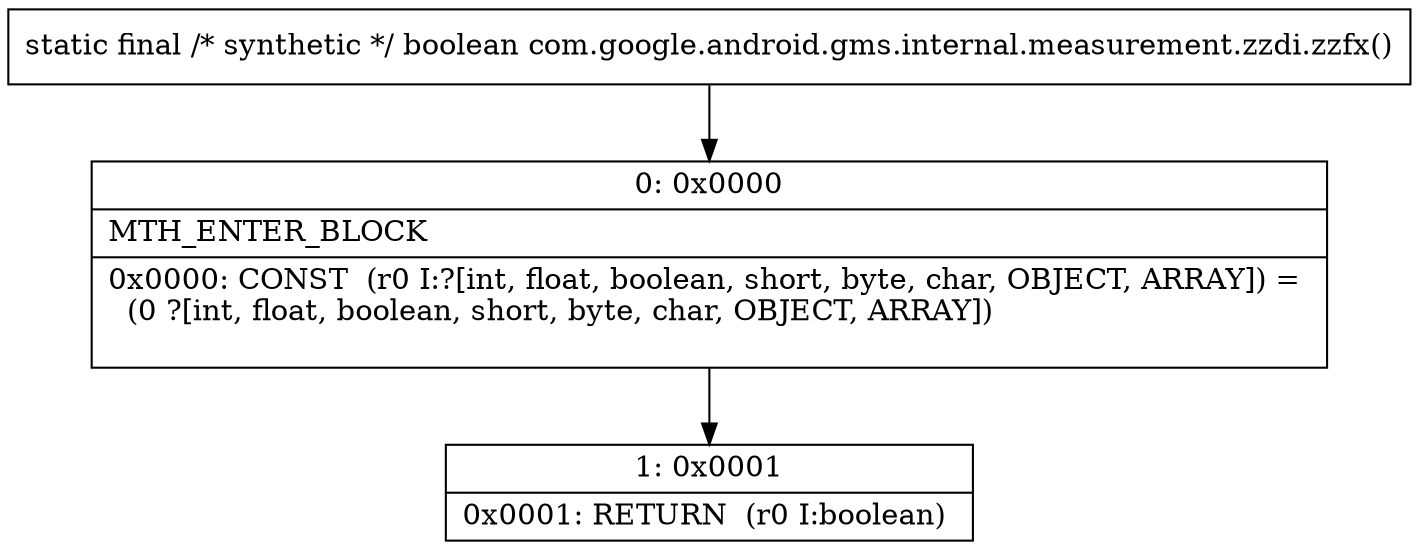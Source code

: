 digraph "CFG forcom.google.android.gms.internal.measurement.zzdi.zzfx()Z" {
Node_0 [shape=record,label="{0\:\ 0x0000|MTH_ENTER_BLOCK\l|0x0000: CONST  (r0 I:?[int, float, boolean, short, byte, char, OBJECT, ARRAY]) = \l  (0 ?[int, float, boolean, short, byte, char, OBJECT, ARRAY])\l \l}"];
Node_1 [shape=record,label="{1\:\ 0x0001|0x0001: RETURN  (r0 I:boolean) \l}"];
MethodNode[shape=record,label="{static final \/* synthetic *\/ boolean com.google.android.gms.internal.measurement.zzdi.zzfx() }"];
MethodNode -> Node_0;
Node_0 -> Node_1;
}


